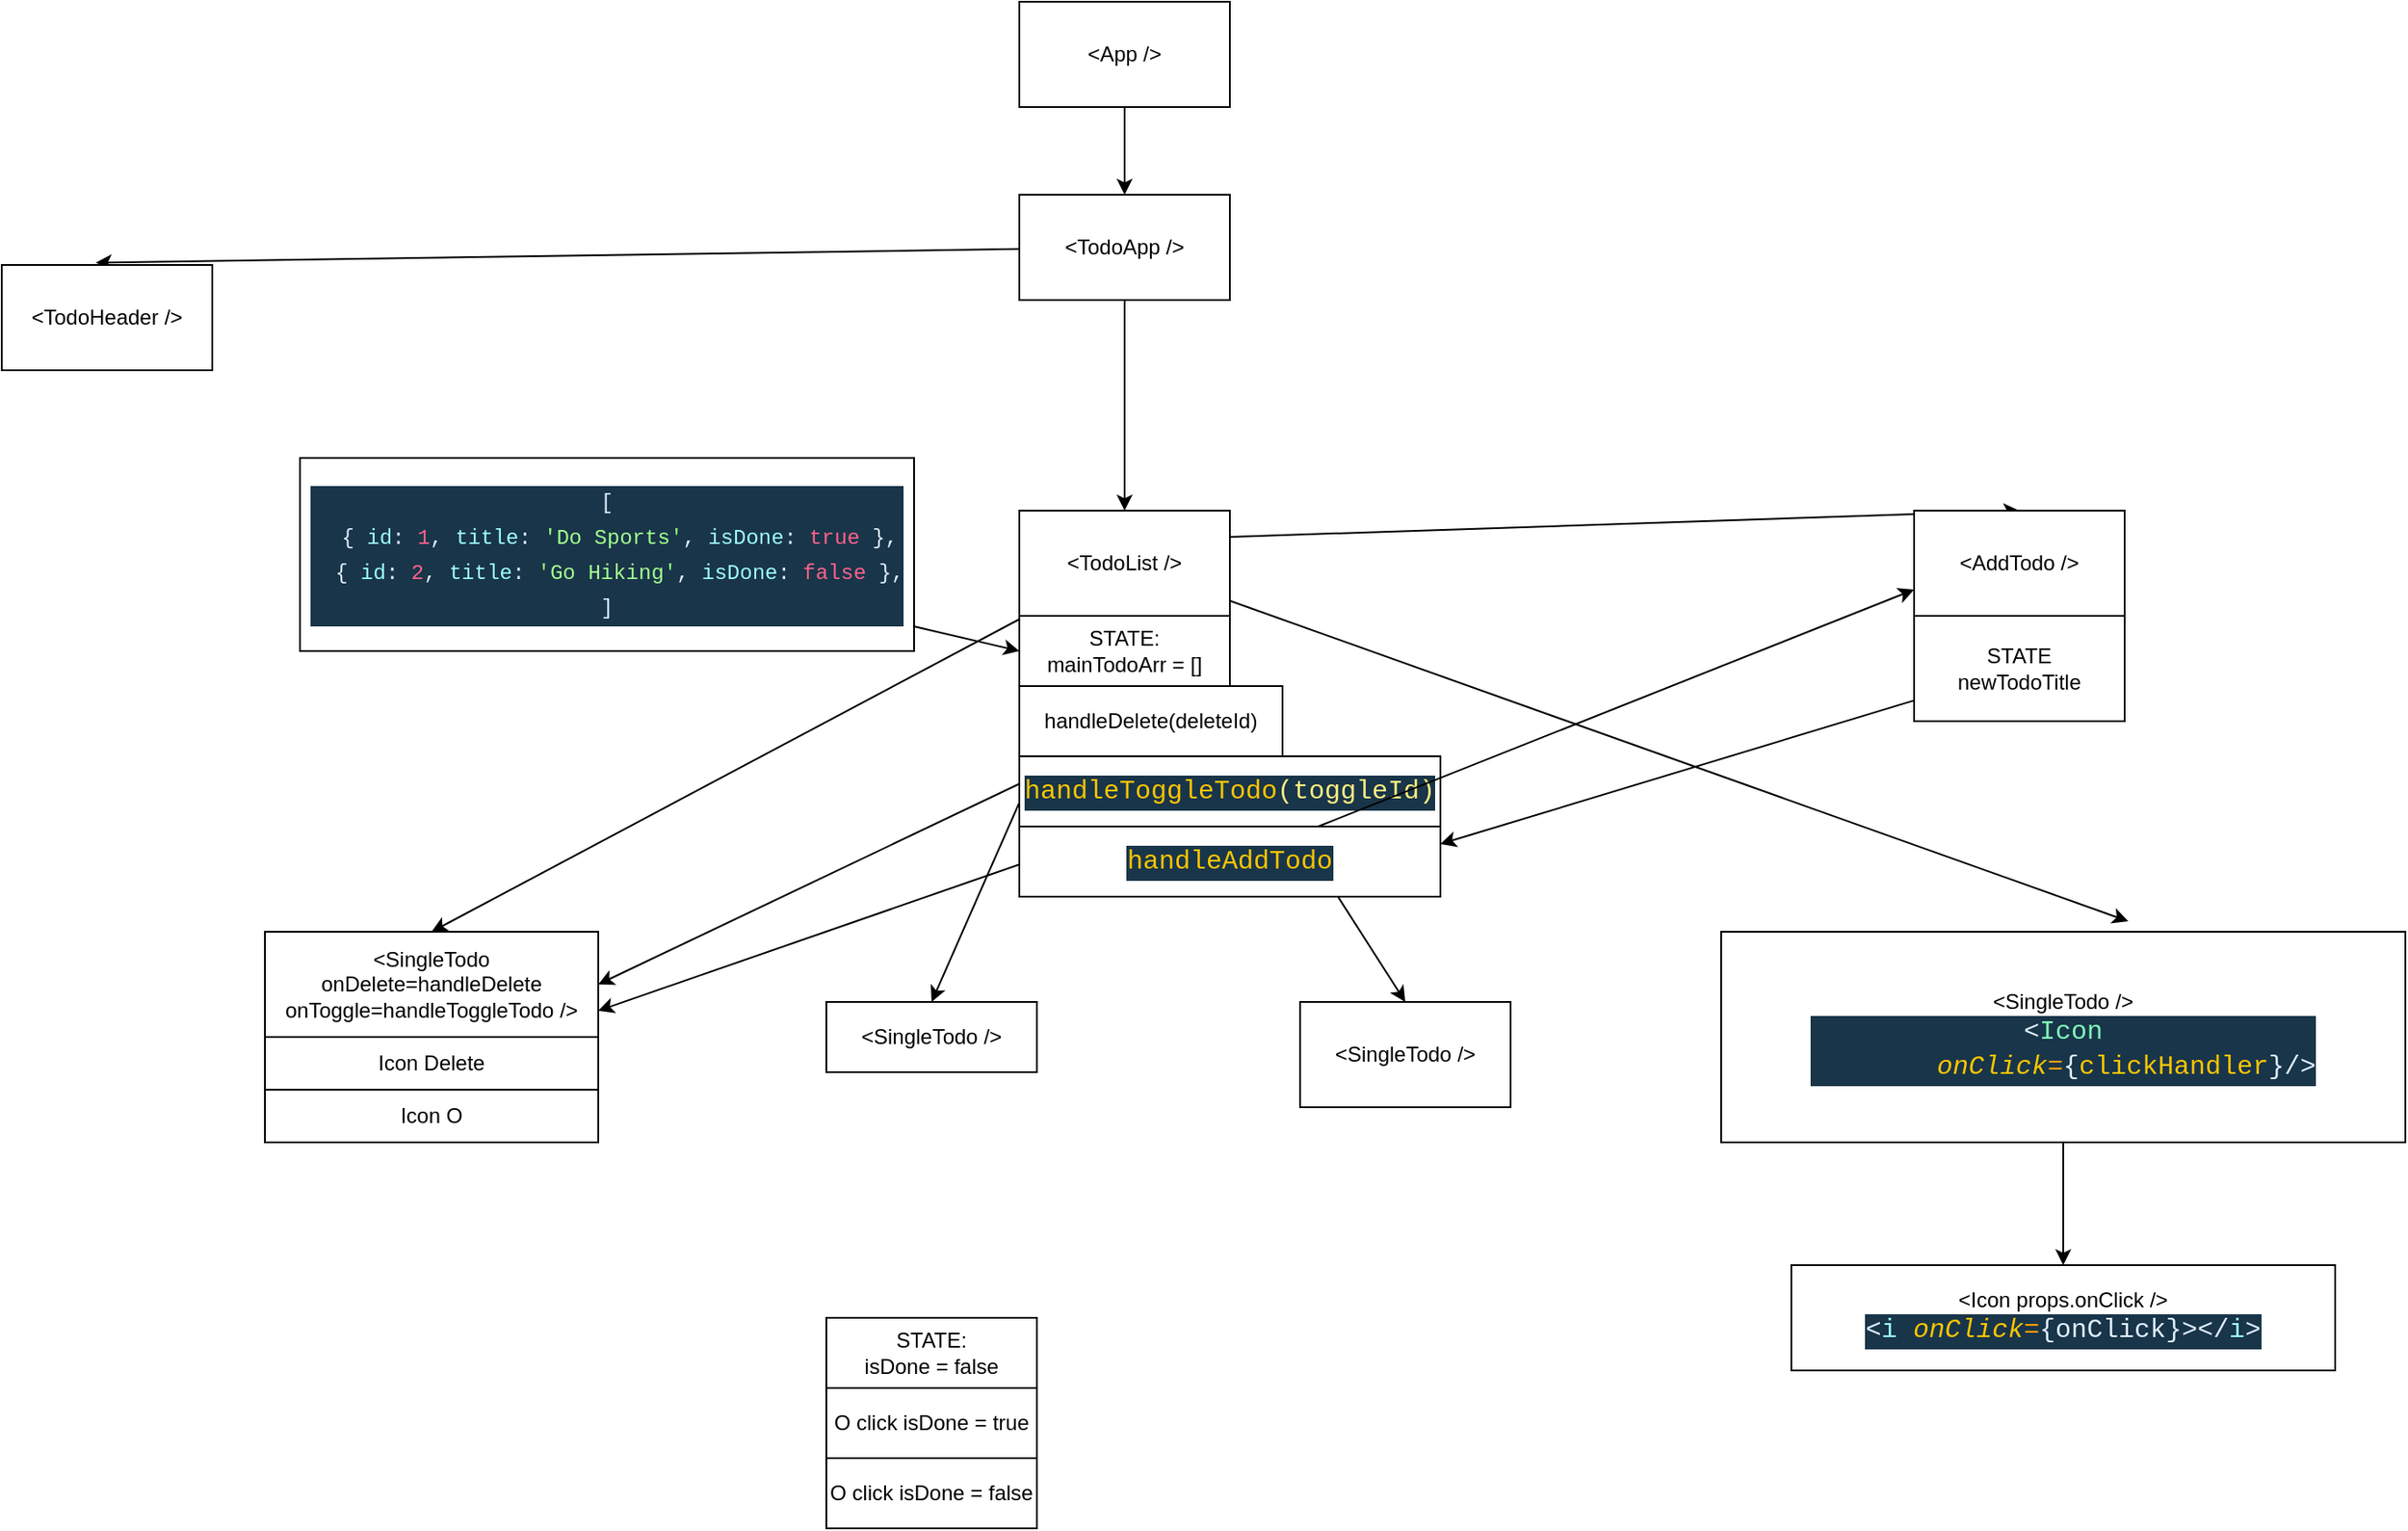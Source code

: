 <mxfile>
    <diagram id="KUstwBEOk2UICQYK5f2p" name="Page-1">
        <mxGraphModel dx="1440" dy="1444" grid="1" gridSize="10" guides="1" tooltips="1" connect="1" arrows="1" fold="1" page="1" pageScale="1" pageWidth="850" pageHeight="1100" math="0" shadow="0">
            <root>
                <mxCell id="0"/>
                <mxCell id="1" parent="0"/>
                <mxCell id="27" style="edgeStyle=none;html=1;entryX=0.5;entryY=0;entryDx=0;entryDy=0;" parent="1" source="2" target="3" edge="1">
                    <mxGeometry relative="1" as="geometry"/>
                </mxCell>
                <mxCell id="2" value="&amp;lt;App /&amp;gt;" style="rounded=0;whiteSpace=wrap;html=1;" parent="1" vertex="1">
                    <mxGeometry x="240" y="-130" width="120" height="60" as="geometry"/>
                </mxCell>
                <mxCell id="10" style="edgeStyle=none;html=1;entryX=0.446;entryY=-0.022;entryDx=0;entryDy=0;entryPerimeter=0;" parent="1" source="3" target="4" edge="1">
                    <mxGeometry relative="1" as="geometry"/>
                </mxCell>
                <mxCell id="11" value="" style="edgeStyle=none;html=1;" parent="1" source="3" target="5" edge="1">
                    <mxGeometry relative="1" as="geometry"/>
                </mxCell>
                <mxCell id="12" style="edgeStyle=none;html=1;entryX=0.5;entryY=0;entryDx=0;entryDy=0;exitX=1;exitY=0.25;exitDx=0;exitDy=0;" parent="1" source="5" target="6" edge="1">
                    <mxGeometry relative="1" as="geometry"/>
                </mxCell>
                <mxCell id="3" value="&amp;lt;TodoApp /&amp;gt;" style="rounded=0;whiteSpace=wrap;html=1;" parent="1" vertex="1">
                    <mxGeometry x="240" y="-20" width="120" height="60" as="geometry"/>
                </mxCell>
                <mxCell id="4" value="&amp;lt;TodoHeader /&amp;gt;" style="rounded=0;whiteSpace=wrap;html=1;" parent="1" vertex="1">
                    <mxGeometry x="-340" y="20" width="120" height="60" as="geometry"/>
                </mxCell>
                <mxCell id="13" style="edgeStyle=none;html=1;entryX=0.5;entryY=0;entryDx=0;entryDy=0;" parent="1" source="5" target="7" edge="1">
                    <mxGeometry relative="1" as="geometry"/>
                </mxCell>
                <mxCell id="14" style="edgeStyle=none;html=1;entryX=0.5;entryY=0;entryDx=0;entryDy=0;" parent="1" source="5" target="8" edge="1">
                    <mxGeometry relative="1" as="geometry"/>
                </mxCell>
                <mxCell id="15" style="edgeStyle=none;html=1;entryX=0.5;entryY=0;entryDx=0;entryDy=0;" parent="1" source="5" target="9" edge="1">
                    <mxGeometry relative="1" as="geometry"/>
                </mxCell>
                <mxCell id="17" style="edgeStyle=none;html=1;entryX=0.595;entryY=-0.05;entryDx=0;entryDy=0;entryPerimeter=0;" parent="1" source="5" target="16" edge="1">
                    <mxGeometry relative="1" as="geometry"/>
                </mxCell>
                <mxCell id="5" value="&amp;lt;TodoList /&amp;gt;" style="rounded=0;whiteSpace=wrap;html=1;" parent="1" vertex="1">
                    <mxGeometry x="240" y="160" width="120" height="60" as="geometry"/>
                </mxCell>
                <mxCell id="6" value="&amp;lt;AddTodo /&amp;gt;" style="rounded=0;whiteSpace=wrap;html=1;" parent="1" vertex="1">
                    <mxGeometry x="750" y="160" width="120" height="60" as="geometry"/>
                </mxCell>
                <mxCell id="7" value="&amp;lt;SingleTodo onDelete=handleDelete &lt;br&gt;onToggle=handleToggleTodo /&amp;gt;" style="rounded=0;whiteSpace=wrap;html=1;" parent="1" vertex="1">
                    <mxGeometry x="-190" y="400" width="190" height="60" as="geometry"/>
                </mxCell>
                <mxCell id="8" value="&amp;lt;SingleTodo /&amp;gt;" style="rounded=0;whiteSpace=wrap;html=1;" parent="1" vertex="1">
                    <mxGeometry x="130" y="440" width="120" height="40" as="geometry"/>
                </mxCell>
                <mxCell id="9" value="&amp;lt;SingleTodo /&amp;gt;" style="rounded=0;whiteSpace=wrap;html=1;" parent="1" vertex="1">
                    <mxGeometry x="400" y="440" width="120" height="60" as="geometry"/>
                </mxCell>
                <mxCell id="24" style="edgeStyle=none;html=1;entryX=0.5;entryY=0;entryDx=0;entryDy=0;" parent="1" source="16" target="23" edge="1">
                    <mxGeometry relative="1" as="geometry"/>
                </mxCell>
                <mxCell id="16" value="&amp;lt;SingleTodo /&amp;gt;&lt;br&gt;&lt;div style=&quot;color: rgb(255 , 255 , 255) ; background-color: rgb(25 , 53 , 73) ; font-family: &amp;#34;cascadia code&amp;#34; , &amp;#34;menlo&amp;#34; , &amp;#34;monaco&amp;#34; , &amp;#34;courier new&amp;#34; , monospace , &amp;#34;consolas&amp;#34; , &amp;#34;courier new&amp;#34; , monospace ; font-size: 15px ; line-height: 20px&quot;&gt;&lt;div&gt;&lt;span style=&quot;color: #e1efff&quot;&gt;&amp;lt;&lt;/span&gt;&lt;span style=&quot;color: #80ffbb&quot;&gt;Icon&lt;/span&gt;&lt;/div&gt;&lt;div&gt;&lt;span style=&quot;color: #9effff&quot;&gt;&amp;nbsp; &amp;nbsp; &amp;nbsp; &amp;nbsp; &lt;/span&gt;&lt;span style=&quot;color: #ffc600 ; font-style: italic&quot;&gt;onClick&lt;/span&gt;&lt;span style=&quot;color: #ff9d00&quot;&gt;=&lt;/span&gt;&lt;span style=&quot;color: #e1efff&quot;&gt;{&lt;/span&gt;&lt;span style=&quot;color: #ffc600&quot;&gt;clickHandler&lt;/span&gt;&lt;span style=&quot;color: #e1efff&quot;&gt;}&lt;/span&gt;&lt;span style=&quot;color: rgb(225 , 239 , 255)&quot;&gt;/&amp;gt;&lt;/span&gt;&lt;/div&gt;&lt;/div&gt;" style="rounded=0;whiteSpace=wrap;html=1;" parent="1" vertex="1">
                    <mxGeometry x="640" y="400" width="390" height="120" as="geometry"/>
                </mxCell>
                <mxCell id="20" value="STATE: &lt;br&gt;isDone = false" style="rounded=0;whiteSpace=wrap;html=1;" parent="1" vertex="1">
                    <mxGeometry x="130" y="620" width="120" height="40" as="geometry"/>
                </mxCell>
                <mxCell id="21" value="O click isDone = true" style="rounded=0;whiteSpace=wrap;html=1;" parent="1" vertex="1">
                    <mxGeometry x="130" y="660" width="120" height="40" as="geometry"/>
                </mxCell>
                <mxCell id="22" value="O click isDone = false" style="rounded=0;whiteSpace=wrap;html=1;" parent="1" vertex="1">
                    <mxGeometry x="130" y="700" width="120" height="40" as="geometry"/>
                </mxCell>
                <mxCell id="23" value="&amp;lt;Icon props.onClick /&amp;gt;&lt;br&gt;&lt;div style=&quot;color: rgb(255 , 255 , 255) ; background-color: rgb(25 , 53 , 73) ; font-family: &amp;#34;cascadia code&amp;#34; , &amp;#34;menlo&amp;#34; , &amp;#34;monaco&amp;#34; , &amp;#34;courier new&amp;#34; , monospace , &amp;#34;consolas&amp;#34; , &amp;#34;courier new&amp;#34; , monospace ; font-size: 15px ; line-height: 20px&quot;&gt;&lt;span style=&quot;color: #e1efff&quot;&gt;&amp;lt;&lt;/span&gt;&lt;span style=&quot;color: #9effff&quot;&gt;i&lt;/span&gt;&lt;span style=&quot;color: #9effff&quot;&gt; &lt;/span&gt;&lt;span style=&quot;color: #ffc600 ; font-style: italic&quot;&gt;onClick&lt;/span&gt;&lt;span style=&quot;color: #ff9d00&quot;&gt;=&lt;/span&gt;&lt;span style=&quot;color: #e1efff&quot;&gt;{&lt;/span&gt;&lt;span style=&quot;color: #e1efff&quot;&gt;onClick&lt;/span&gt;&lt;span style=&quot;color: #e1efff&quot;&gt;}&lt;/span&gt;&lt;span style=&quot;color: #e1efff&quot;&gt;&amp;gt;&amp;lt;/&lt;/span&gt;&lt;span style=&quot;color: #9effff&quot;&gt;i&lt;/span&gt;&lt;span style=&quot;color: #e1efff&quot;&gt;&amp;gt;&lt;/span&gt;&lt;/div&gt;" style="rounded=0;whiteSpace=wrap;html=1;" parent="1" vertex="1">
                    <mxGeometry x="680" y="590" width="310" height="60" as="geometry"/>
                </mxCell>
                <mxCell id="26" value="" style="edgeStyle=none;html=1;fontSize=12;entryX=0;entryY=0.5;entryDx=0;entryDy=0;" parent="1" source="25" target="28" edge="1">
                    <mxGeometry relative="1" as="geometry"/>
                </mxCell>
                <mxCell id="25" value="&lt;div style=&quot;color: rgb(255 , 255 , 255) ; background-color: rgb(25 , 53 , 73) ; font-family: &amp;#34;cascadia code&amp;#34; , &amp;#34;menlo&amp;#34; , &amp;#34;monaco&amp;#34; , &amp;#34;courier new&amp;#34; , monospace , &amp;#34;consolas&amp;#34; , &amp;#34;courier new&amp;#34; , monospace ; line-height: 20px&quot;&gt;&lt;div&gt;&lt;span style=&quot;color: #e1efff&quot;&gt;[&lt;/span&gt;&lt;/div&gt;&lt;div&gt;&lt;span style=&quot;color: #9effff&quot;&gt;&amp;nbsp; &lt;/span&gt;&lt;span style=&quot;color: #e1efff&quot;&gt;{&lt;/span&gt;&lt;span style=&quot;color: #9effff&quot;&gt; &lt;/span&gt;&lt;span style=&quot;color: #9effff&quot;&gt;id&lt;/span&gt;&lt;span style=&quot;color: #e1efff&quot;&gt;:&lt;/span&gt;&lt;span style=&quot;color: #9effff&quot;&gt; &lt;/span&gt;&lt;span style=&quot;color: #ff628c&quot;&gt;1&lt;/span&gt;&lt;span style=&quot;color: #e1efff&quot;&gt;,&lt;/span&gt;&lt;span style=&quot;color: #9effff&quot;&gt; &lt;/span&gt;&lt;span style=&quot;color: #9effff&quot;&gt;title&lt;/span&gt;&lt;span style=&quot;color: #e1efff&quot;&gt;:&lt;/span&gt;&lt;span style=&quot;color: #9effff&quot;&gt; &lt;/span&gt;&lt;span style=&quot;color: #92fc79&quot;&gt;'&lt;/span&gt;&lt;span style=&quot;color: #a5ff90&quot;&gt;Do Sports&lt;/span&gt;&lt;span style=&quot;color: #92fc79&quot;&gt;'&lt;/span&gt;&lt;span style=&quot;color: #e1efff&quot;&gt;,&lt;/span&gt;&lt;span style=&quot;color: #9effff&quot;&gt; &lt;/span&gt;&lt;span style=&quot;color: #9effff&quot;&gt;isDone&lt;/span&gt;&lt;span style=&quot;color: #e1efff&quot;&gt;:&lt;/span&gt;&lt;span style=&quot;color: #9effff&quot;&gt; &lt;/span&gt;&lt;span style=&quot;color: #ff628c&quot;&gt;true&lt;/span&gt;&lt;span style=&quot;color: #9effff&quot;&gt; &lt;/span&gt;&lt;span style=&quot;color: #e1efff&quot;&gt;},&lt;/span&gt;&lt;/div&gt;&lt;div&gt;&lt;span style=&quot;color: #9effff&quot;&gt;&amp;nbsp; &lt;/span&gt;&lt;span style=&quot;color: #e1efff&quot;&gt;{&lt;/span&gt;&lt;span style=&quot;color: #9effff&quot;&gt; &lt;/span&gt;&lt;span style=&quot;color: #9effff&quot;&gt;id&lt;/span&gt;&lt;span style=&quot;color: #e1efff&quot;&gt;:&lt;/span&gt;&lt;span style=&quot;color: #9effff&quot;&gt; &lt;/span&gt;&lt;span style=&quot;color: #ff628c&quot;&gt;2&lt;/span&gt;&lt;span style=&quot;color: #e1efff&quot;&gt;,&lt;/span&gt;&lt;span style=&quot;color: #9effff&quot;&gt; &lt;/span&gt;&lt;span style=&quot;color: #9effff&quot;&gt;title&lt;/span&gt;&lt;span style=&quot;color: #e1efff&quot;&gt;:&lt;/span&gt;&lt;span style=&quot;color: #9effff&quot;&gt; &lt;/span&gt;&lt;span style=&quot;color: #92fc79&quot;&gt;'&lt;/span&gt;&lt;span style=&quot;color: #a5ff90&quot;&gt;Go Hiking&lt;/span&gt;&lt;span style=&quot;color: #92fc79&quot;&gt;'&lt;/span&gt;&lt;span style=&quot;color: #e1efff&quot;&gt;,&lt;/span&gt;&lt;span style=&quot;color: #9effff&quot;&gt; &lt;/span&gt;&lt;span style=&quot;color: #9effff&quot;&gt;isDone&lt;/span&gt;&lt;span style=&quot;color: #e1efff&quot;&gt;:&lt;/span&gt;&lt;span style=&quot;color: #9effff&quot;&gt; &lt;/span&gt;&lt;span style=&quot;color: #ff628c&quot;&gt;false&lt;/span&gt;&lt;span style=&quot;color: #9effff&quot;&gt; &lt;/span&gt;&lt;span style=&quot;color: #e1efff&quot;&gt;},&lt;/span&gt;&lt;/div&gt;&lt;div&gt;&lt;span style=&quot;color: #e1efff&quot;&gt;]&lt;/span&gt;&lt;/div&gt;&lt;/div&gt;" style="rounded=0;whiteSpace=wrap;html=1;" parent="1" vertex="1">
                    <mxGeometry x="-170" y="130" width="350" height="110" as="geometry"/>
                </mxCell>
                <mxCell id="28" value="STATE: &lt;br&gt;mainTodoArr = []" style="rounded=0;whiteSpace=wrap;html=1;" parent="1" vertex="1">
                    <mxGeometry x="240" y="220" width="120" height="40" as="geometry"/>
                </mxCell>
                <mxCell id="29" value="Icon Delete" style="rounded=0;whiteSpace=wrap;html=1;" parent="1" vertex="1">
                    <mxGeometry x="-190" y="460" width="190" height="30" as="geometry"/>
                </mxCell>
                <mxCell id="32" style="edgeStyle=none;html=1;entryX=1;entryY=0.5;entryDx=0;entryDy=0;" parent="1" source="31" target="7" edge="1">
                    <mxGeometry relative="1" as="geometry"/>
                </mxCell>
                <mxCell id="31" value="handleDelete(deleteId)" style="rounded=0;whiteSpace=wrap;html=1;" parent="1" vertex="1">
                    <mxGeometry x="240" y="260" width="150" height="40" as="geometry"/>
                </mxCell>
                <mxCell id="34" style="edgeStyle=none;html=1;entryX=1;entryY=0.75;entryDx=0;entryDy=0;" parent="1" source="33" target="7" edge="1">
                    <mxGeometry relative="1" as="geometry"/>
                </mxCell>
                <mxCell id="33" value="&lt;div style=&quot;color: rgb(255 , 255 , 255) ; background-color: rgb(25 , 53 , 73) ; font-family: &amp;#34;cascadia code&amp;#34; , &amp;#34;menlo&amp;#34; , &amp;#34;monaco&amp;#34; , &amp;#34;courier new&amp;#34; , monospace , &amp;#34;consolas&amp;#34; , &amp;#34;courier new&amp;#34; , monospace ; font-size: 15px ; line-height: 20px&quot;&gt;&lt;span style=&quot;color: #ffc600&quot;&gt;handleToggleTodo&lt;/span&gt;&lt;span style=&quot;color: #ffee80&quot;&gt;(toggleId)&lt;/span&gt;&lt;/div&gt;" style="rounded=0;whiteSpace=wrap;html=1;" parent="1" vertex="1">
                    <mxGeometry x="240" y="300" width="240" height="40" as="geometry"/>
                </mxCell>
                <mxCell id="35" value="Icon O" style="rounded=0;whiteSpace=wrap;html=1;" parent="1" vertex="1">
                    <mxGeometry x="-190" y="490" width="190" height="30" as="geometry"/>
                </mxCell>
                <mxCell id="37" style="edgeStyle=none;html=1;entryX=0;entryY=0.75;entryDx=0;entryDy=0;" parent="1" source="36" target="6" edge="1">
                    <mxGeometry relative="1" as="geometry"/>
                </mxCell>
                <mxCell id="36" value="&lt;div style=&quot;color: rgb(255 , 255 , 255) ; background-color: rgb(25 , 53 , 73) ; font-family: &amp;#34;cascadia code&amp;#34; , &amp;#34;menlo&amp;#34; , &amp;#34;monaco&amp;#34; , &amp;#34;courier new&amp;#34; , monospace , &amp;#34;consolas&amp;#34; , &amp;#34;courier new&amp;#34; , monospace ; font-size: 15px ; line-height: 20px&quot;&gt;&lt;div style=&quot;font-family: &amp;#34;cascadia code&amp;#34; , &amp;#34;menlo&amp;#34; , &amp;#34;monaco&amp;#34; , &amp;#34;courier new&amp;#34; , monospace , &amp;#34;consolas&amp;#34; , &amp;#34;courier new&amp;#34; , monospace ; line-height: 20px&quot;&gt;&lt;span style=&quot;color: #ffc600&quot;&gt;handleAddTodo&lt;/span&gt;&lt;/div&gt;&lt;/div&gt;" style="rounded=0;whiteSpace=wrap;html=1;" parent="1" vertex="1">
                    <mxGeometry x="240" y="340" width="240" height="40" as="geometry"/>
                </mxCell>
                <mxCell id="39" style="edgeStyle=none;html=1;entryX=1;entryY=0.25;entryDx=0;entryDy=0;" parent="1" source="38" target="36" edge="1">
                    <mxGeometry relative="1" as="geometry"/>
                </mxCell>
                <mxCell id="38" value="STATE&lt;br&gt;newTodoTitle" style="rounded=0;whiteSpace=wrap;html=1;" parent="1" vertex="1">
                    <mxGeometry x="750" y="220" width="120" height="60" as="geometry"/>
                </mxCell>
            </root>
        </mxGraphModel>
    </diagram>
</mxfile>